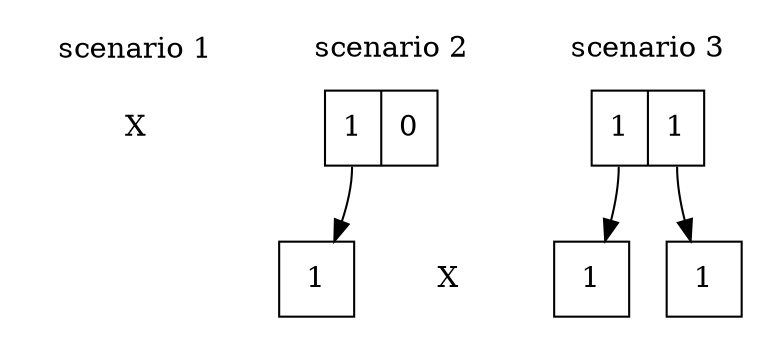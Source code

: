 digraph {
    subgraph clusterScenario1 {
        label = "scenario 1"
        color = "none"

        scen1_block_src [
            label = "X"
            shape = "rectangle"
            color = "none"
        ]
        scen1_block_dst_1 [
            label = ""
            shape = "square"
            color = "none"
        ]
        scen1_block_dst_2 [
            label = ""
            shape = "square"
            color = "none"
        ]

        scen1_block_src -> scen1_block_dst_1 [ color = "none" ]
        scen1_block_src -> scen1_block_dst_2 [ color = "none" ]
    }

    subgraph clusterScenario2 {
        label = "scenario 2"
        color = "none"

        scen2_block_src [
            label = "<1> 1 | <2> 0"
            shape = "record"
        ]
        scen2_block_dst_1 [
            label = "1"
            shape = "square"
        ]
        scen2_block_dst_2 [
            label = "X"
            shape = "plaintext"
        ]

        scen2_block_src:1 -> scen2_block_dst_1
        scen2_block_src:2 -> scen2_block_dst_2 [ color = "none" ]
    }

    subgraph clusterScenario3 {
        label = "scenario 3"
        color = "none"

        scen3_block_src [
            label = "<1> 1 | <2> 1"
            shape = "record"
        ]
        scen3_block_dst_1 [
            label = "1"
            shape = "square"
        ]
        scen3_block_dst_2 [
            label = "1"
            shape = "square"
        ]

        scen3_block_src:1 -> scen3_block_dst_1
        scen3_block_src:2 -> scen3_block_dst_2
    }
}
